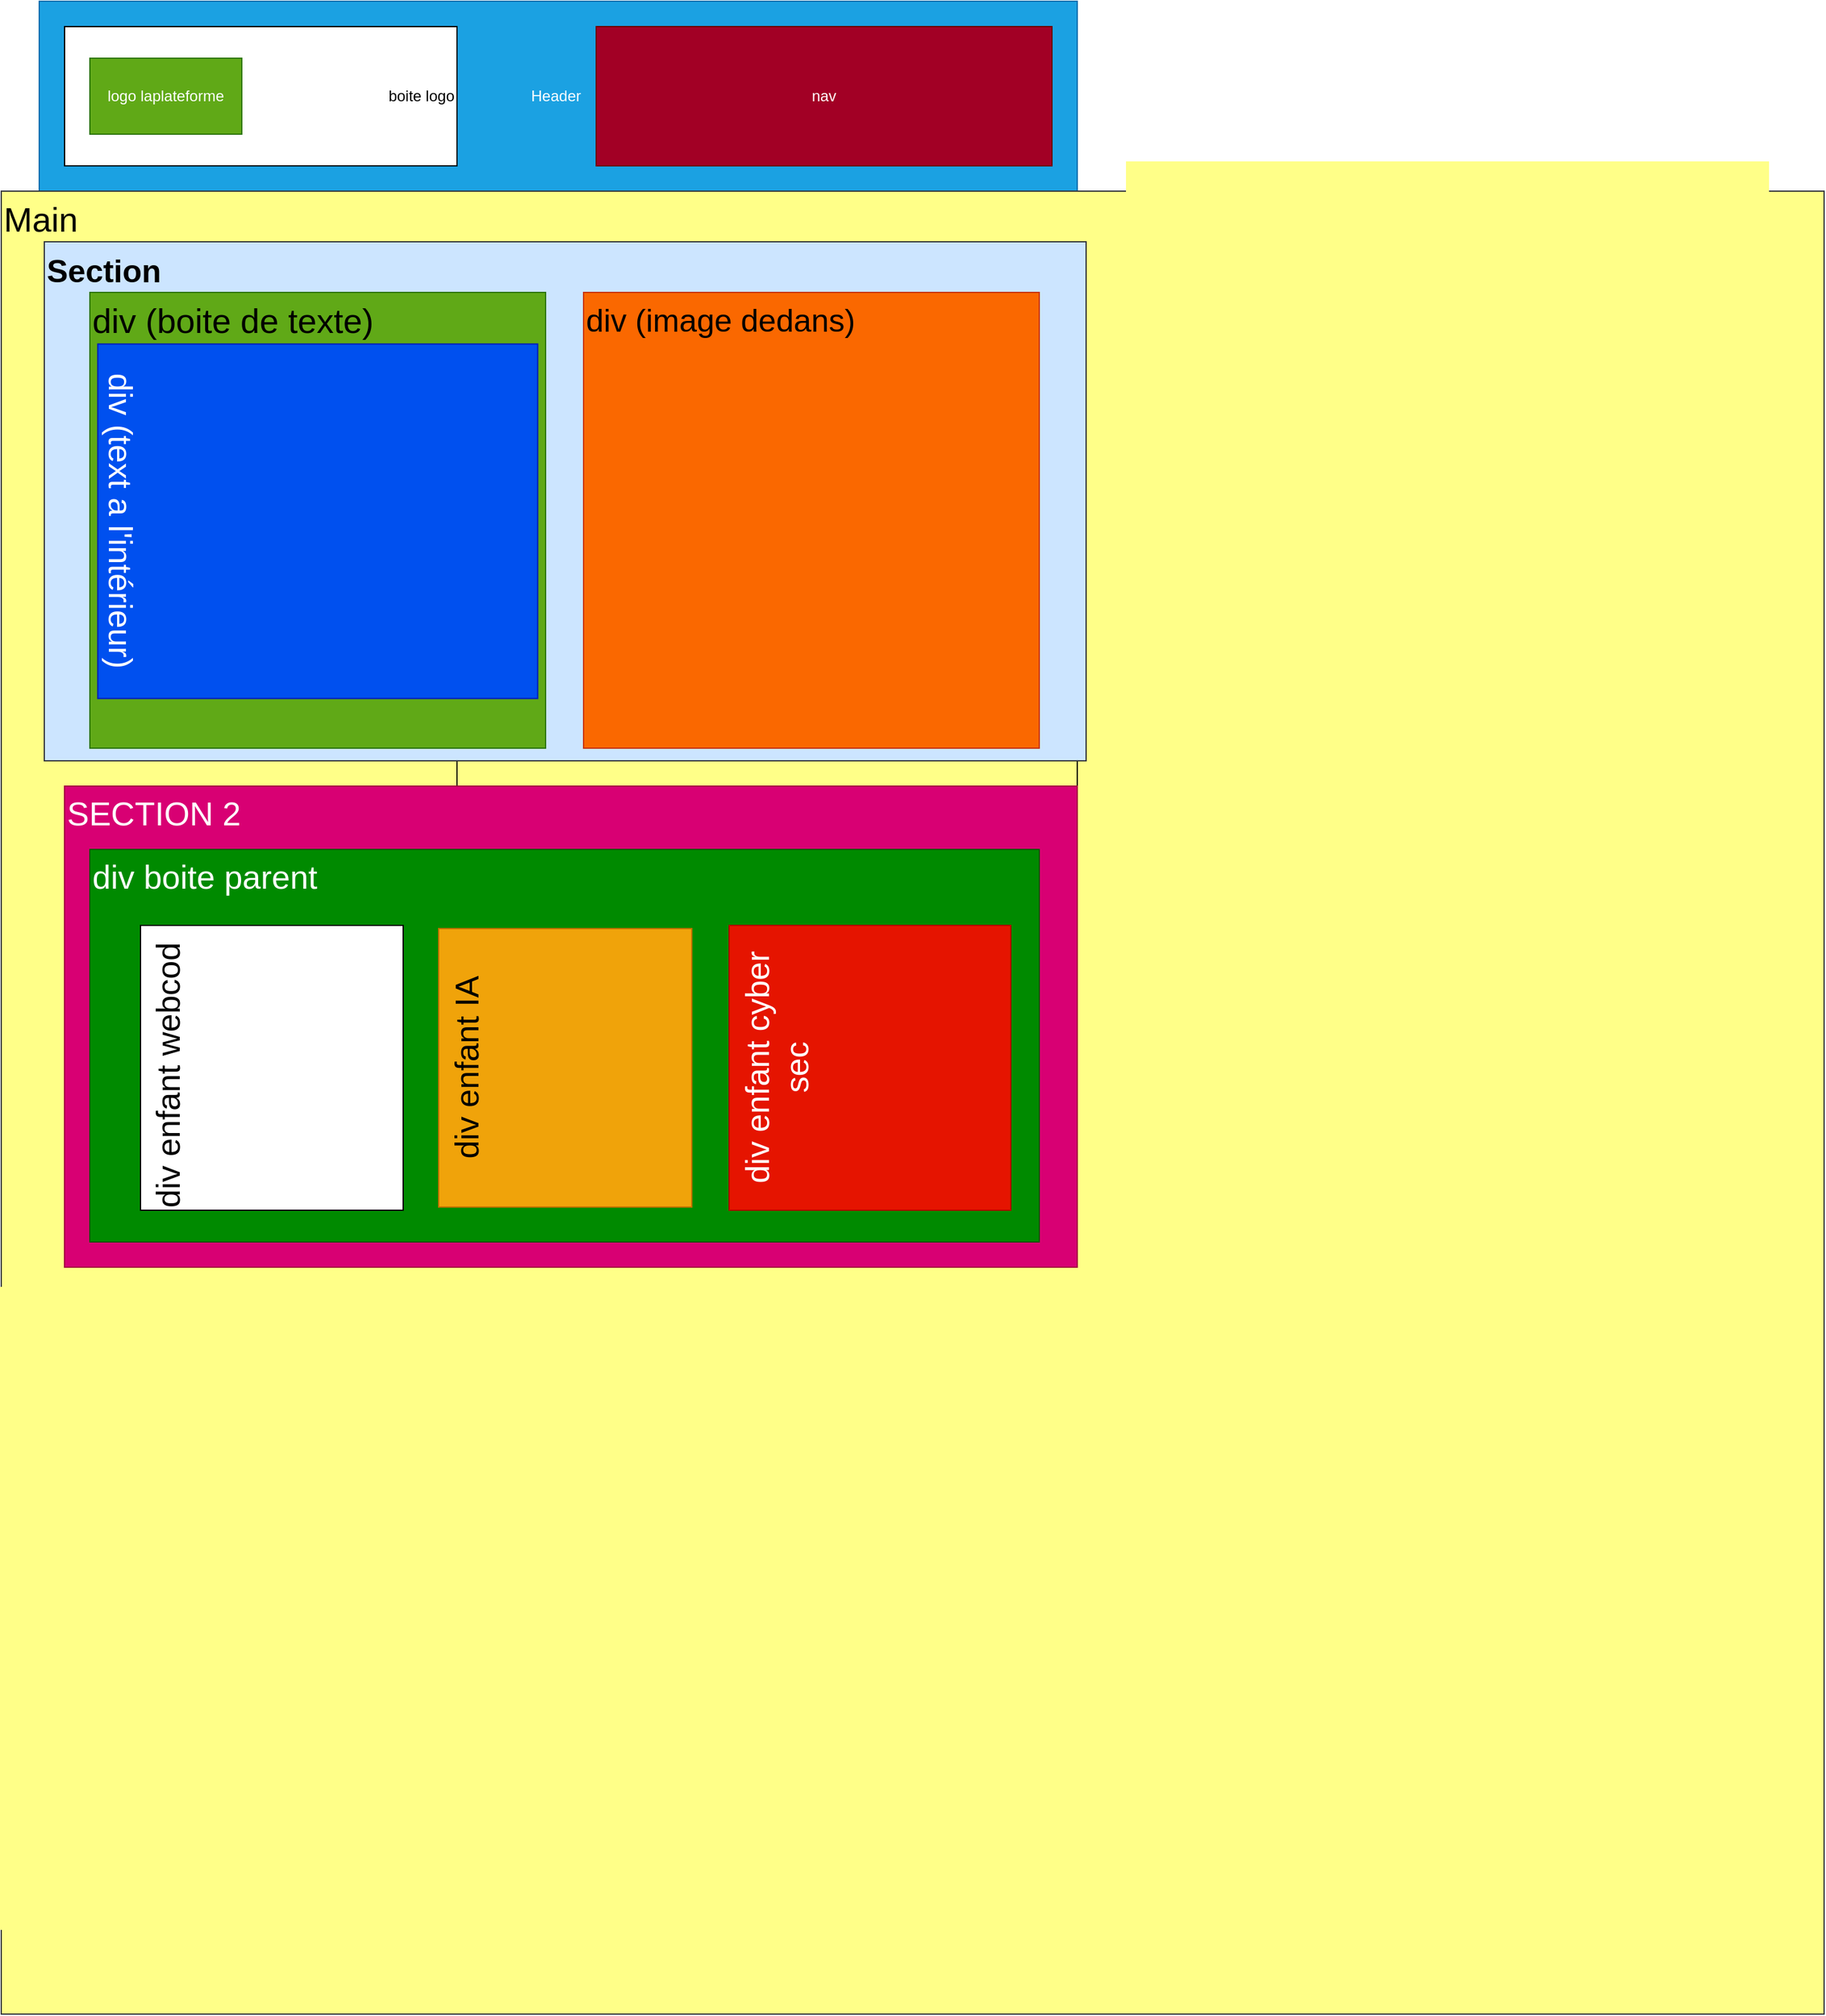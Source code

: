 <mxfile>
    <diagram id="EgdgEUtajZPawUtZQ0I8" name="Page-1">
        <mxGraphModel dx="1820" dy="1258" grid="1" gridSize="10" guides="1" tooltips="1" connect="1" arrows="1" fold="1" page="1" pageScale="1" pageWidth="827" pageHeight="1169" math="0" shadow="0">
            <root>
                <mxCell id="0"/>
                <mxCell id="1" parent="0"/>
                <mxCell id="5" value="Header&amp;nbsp;" style="rounded=0;whiteSpace=wrap;html=1;fillColor=#1ba1e2;fontColor=#ffffff;strokeColor=#006EAF;" parent="1" vertex="1">
                    <mxGeometry width="820" height="150" as="geometry"/>
                </mxCell>
                <mxCell id="7" value="nav" style="rounded=0;whiteSpace=wrap;html=1;fillColor=#a20025;fontColor=#ffffff;strokeColor=#6F0000;" parent="1" vertex="1">
                    <mxGeometry x="440" y="20" width="360" height="110" as="geometry"/>
                </mxCell>
                <mxCell id="8" value="boite logo" style="rounded=0;whiteSpace=wrap;html=1;align=right;" parent="1" vertex="1">
                    <mxGeometry x="20" y="20" width="310" height="110" as="geometry"/>
                </mxCell>
                <mxCell id="9" value="&lt;span&gt;logo laplateforme&lt;/span&gt;" style="rounded=0;whiteSpace=wrap;html=1;fillColor=#60a917;fontColor=#ffffff;strokeColor=#2D7600;" parent="1" vertex="1">
                    <mxGeometry x="40" y="45" width="120" height="60" as="geometry"/>
                </mxCell>
                <mxCell id="10" value="&lt;font style=&quot;font-size: 27px&quot;&gt;Main&lt;/font&gt;" style="whiteSpace=wrap;html=1;aspect=fixed;fillColor=#ffff88;strokeColor=#36393d;fontColor=#000000;align=left;verticalAlign=top;" parent="1" vertex="1">
                    <mxGeometry x="-30" y="150" width="1440" height="1440" as="geometry"/>
                </mxCell>
                <mxCell id="13" value="" style="swimlane;startSize=0;fontSize=27;fontColor=#000000;" parent="1" vertex="1">
                    <mxGeometry x="330" y="550" width="490" height="200" as="geometry"/>
                </mxCell>
                <mxCell id="12" value="&lt;div&gt;&lt;span style=&quot;color: rgb(0 , 0 , 0)&quot;&gt;&lt;b&gt;&lt;font style=&quot;font-size: 25px&quot;&gt;Section&lt;/font&gt;&lt;/b&gt;&lt;/span&gt;&lt;/div&gt;" style="rounded=0;whiteSpace=wrap;html=1;fontSize=27;fillColor=#cce5ff;strokeColor=#36393d;align=left;verticalAlign=top;" parent="1" vertex="1">
                    <mxGeometry x="4" y="190" width="823" height="410" as="geometry"/>
                </mxCell>
                <mxCell id="14" value="&lt;font color=&quot;#000000&quot;&gt;div (boite de texte)&lt;/font&gt;" style="whiteSpace=wrap;html=1;aspect=fixed;fontSize=27;fontColor=#ffffff;fillColor=#60a917;strokeColor=#2D7600;align=left;verticalAlign=top;" parent="1" vertex="1">
                    <mxGeometry x="40" y="230" width="360" height="360" as="geometry"/>
                </mxCell>
                <mxCell id="16" value="div (image dedans)" style="whiteSpace=wrap;html=1;aspect=fixed;fontSize=25;fontColor=#000000;fillColor=#fa6800;strokeColor=#C73500;align=left;verticalAlign=top;" parent="1" vertex="1">
                    <mxGeometry x="430" y="230" width="360" height="360" as="geometry"/>
                </mxCell>
                <mxCell id="17" value="&lt;font style=&quot;font-size: 26px&quot;&gt;div (text a l'intérieur)&lt;/font&gt;" style="rounded=0;whiteSpace=wrap;html=1;rotation=90;fillColor=#0050ef;fontColor=#ffffff;strokeColor=#001DBC;verticalAlign=bottom;align=center;" vertex="1" parent="1">
                    <mxGeometry x="80" y="237" width="280" height="347.5" as="geometry"/>
                </mxCell>
                <mxCell id="19" style="edgeStyle=none;html=1;entryX=0.189;entryY=1.013;entryDx=0;entryDy=0;entryPerimeter=0;fontSize=26;" edge="1" parent="1" source="18" target="13">
                    <mxGeometry relative="1" as="geometry"/>
                </mxCell>
                <mxCell id="18" value="SECTION 2" style="rounded=0;whiteSpace=wrap;html=1;fontSize=26;fillColor=#d80073;fontColor=#ffffff;strokeColor=#A50040;verticalAlign=top;align=left;" vertex="1" parent="1">
                    <mxGeometry x="20" y="620" width="800" height="380" as="geometry"/>
                </mxCell>
                <mxCell id="20" value="div boite parent" style="rounded=0;whiteSpace=wrap;html=1;fontSize=26;fillColor=#008a00;fontColor=#ffffff;strokeColor=#005700;align=left;verticalAlign=top;" vertex="1" parent="1">
                    <mxGeometry x="40" y="670" width="750" height="310" as="geometry"/>
                </mxCell>
                <mxCell id="21" value="div enfant webcod" style="rounded=0;whiteSpace=wrap;html=1;fontSize=26;rotation=-90;align=left;verticalAlign=top;" vertex="1" parent="1">
                    <mxGeometry x="71.25" y="738.75" width="225" height="207.5" as="geometry"/>
                </mxCell>
                <mxCell id="22" value="div enfant IA" style="rounded=0;whiteSpace=wrap;html=1;fontSize=26;rotation=-90;fillColor=#f0a30a;fontColor=#000000;strokeColor=#BD7000;align=center;verticalAlign=top;" vertex="1" parent="1">
                    <mxGeometry x="305.5" y="742.5" width="220" height="200" as="geometry"/>
                </mxCell>
                <mxCell id="23" value="div enfant cyber sec" style="rounded=0;whiteSpace=wrap;html=1;fontSize=26;rotation=-90;fillColor=#e51400;fontColor=#ffffff;strokeColor=#B20000;verticalAlign=top;" vertex="1" parent="1">
                    <mxGeometry x="543.75" y="731.25" width="225" height="222.5" as="geometry"/>
                </mxCell>
            </root>
        </mxGraphModel>
    </diagram>
</mxfile>